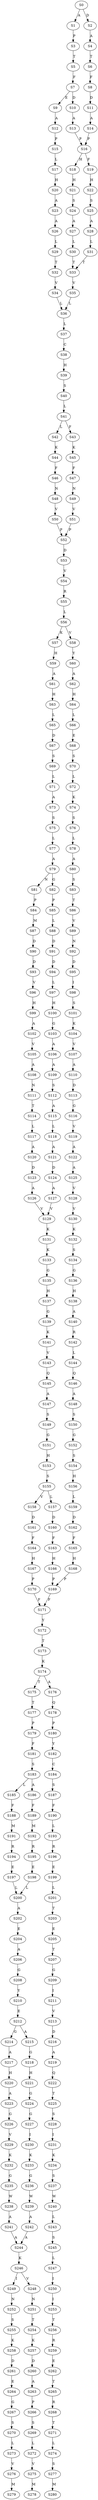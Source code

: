 strict digraph  {
	S0 -> S1 [ label = A ];
	S0 -> S2 [ label = D ];
	S1 -> S3 [ label = P ];
	S2 -> S4 [ label = A ];
	S3 -> S5 [ label = T ];
	S4 -> S6 [ label = T ];
	S5 -> S7 [ label = F ];
	S6 -> S8 [ label = F ];
	S7 -> S9 [ label = E ];
	S7 -> S10 [ label = D ];
	S8 -> S11 [ label = D ];
	S9 -> S12 [ label = A ];
	S10 -> S13 [ label = A ];
	S11 -> S14 [ label = A ];
	S12 -> S15 [ label = P ];
	S13 -> S16 [ label = P ];
	S14 -> S16 [ label = P ];
	S15 -> S17 [ label = L ];
	S16 -> S18 [ label = H ];
	S16 -> S19 [ label = F ];
	S17 -> S20 [ label = H ];
	S18 -> S21 [ label = H ];
	S19 -> S22 [ label = H ];
	S20 -> S23 [ label = A ];
	S21 -> S24 [ label = S ];
	S22 -> S25 [ label = S ];
	S23 -> S26 [ label = A ];
	S24 -> S27 [ label = A ];
	S25 -> S28 [ label = A ];
	S26 -> S29 [ label = L ];
	S27 -> S30 [ label = L ];
	S28 -> S31 [ label = L ];
	S29 -> S32 [ label = T ];
	S30 -> S33 [ label = T ];
	S31 -> S33 [ label = T ];
	S32 -> S34 [ label = V ];
	S33 -> S35 [ label = V ];
	S34 -> S36 [ label = L ];
	S35 -> S36 [ label = L ];
	S36 -> S37 [ label = L ];
	S37 -> S38 [ label = C ];
	S38 -> S39 [ label = H ];
	S39 -> S40 [ label = S ];
	S40 -> S41 [ label = L ];
	S41 -> S42 [ label = L ];
	S41 -> S43 [ label = F ];
	S42 -> S44 [ label = K ];
	S43 -> S45 [ label = K ];
	S44 -> S46 [ label = F ];
	S45 -> S47 [ label = F ];
	S46 -> S48 [ label = N ];
	S47 -> S49 [ label = N ];
	S48 -> S50 [ label = V ];
	S49 -> S51 [ label = V ];
	S50 -> S52 [ label = P ];
	S51 -> S52 [ label = P ];
	S52 -> S53 [ label = D ];
	S53 -> S54 [ label = V ];
	S54 -> S55 [ label = R ];
	S55 -> S56 [ label = L ];
	S56 -> S57 [ label = K ];
	S56 -> S58 [ label = V ];
	S57 -> S59 [ label = H ];
	S58 -> S60 [ label = Y ];
	S59 -> S61 [ label = A ];
	S60 -> S62 [ label = A ];
	S61 -> S63 [ label = H ];
	S62 -> S64 [ label = H ];
	S63 -> S65 [ label = L ];
	S64 -> S66 [ label = L ];
	S65 -> S67 [ label = D ];
	S66 -> S68 [ label = E ];
	S67 -> S69 [ label = S ];
	S68 -> S70 [ label = S ];
	S69 -> S71 [ label = L ];
	S70 -> S72 [ label = L ];
	S71 -> S73 [ label = A ];
	S72 -> S74 [ label = K ];
	S73 -> S75 [ label = S ];
	S74 -> S76 [ label = S ];
	S75 -> S77 [ label = L ];
	S76 -> S78 [ label = L ];
	S77 -> S79 [ label = A ];
	S78 -> S80 [ label = A ];
	S79 -> S81 [ label = N ];
	S79 -> S82 [ label = G ];
	S80 -> S83 [ label = S ];
	S81 -> S84 [ label = P ];
	S82 -> S85 [ label = P ];
	S83 -> S86 [ label = T ];
	S84 -> S87 [ label = M ];
	S85 -> S88 [ label = L ];
	S86 -> S89 [ label = V ];
	S87 -> S90 [ label = D ];
	S88 -> S91 [ label = D ];
	S89 -> S92 [ label = N ];
	S90 -> S93 [ label = D ];
	S91 -> S94 [ label = D ];
	S92 -> S95 [ label = D ];
	S93 -> S96 [ label = V ];
	S94 -> S97 [ label = L ];
	S95 -> S98 [ label = I ];
	S96 -> S99 [ label = H ];
	S97 -> S100 [ label = H ];
	S98 -> S101 [ label = S ];
	S99 -> S102 [ label = A ];
	S100 -> S103 [ label = G ];
	S101 -> S104 [ label = K ];
	S102 -> S105 [ label = V ];
	S103 -> S106 [ label = A ];
	S104 -> S107 [ label = V ];
	S105 -> S108 [ label = A ];
	S106 -> S109 [ label = A ];
	S107 -> S110 [ label = A ];
	S108 -> S111 [ label = N ];
	S109 -> S112 [ label = S ];
	S110 -> S113 [ label = D ];
	S111 -> S114 [ label = T ];
	S112 -> S115 [ label = A ];
	S113 -> S116 [ label = G ];
	S114 -> S117 [ label = L ];
	S115 -> S118 [ label = L ];
	S116 -> S119 [ label = V ];
	S117 -> S120 [ label = A ];
	S118 -> S121 [ label = A ];
	S119 -> S122 [ label = A ];
	S120 -> S123 [ label = D ];
	S121 -> S124 [ label = D ];
	S122 -> S125 [ label = A ];
	S123 -> S126 [ label = A ];
	S124 -> S127 [ label = A ];
	S125 -> S128 [ label = V ];
	S126 -> S129 [ label = V ];
	S127 -> S129 [ label = V ];
	S128 -> S130 [ label = V ];
	S129 -> S131 [ label = K ];
	S130 -> S132 [ label = K ];
	S131 -> S133 [ label = K ];
	S132 -> S134 [ label = S ];
	S133 -> S135 [ label = G ];
	S134 -> S136 [ label = G ];
	S135 -> S137 [ label = H ];
	S136 -> S138 [ label = H ];
	S137 -> S139 [ label = G ];
	S138 -> S140 [ label = A ];
	S139 -> S141 [ label = K ];
	S140 -> S142 [ label = R ];
	S141 -> S143 [ label = V ];
	S142 -> S144 [ label = L ];
	S143 -> S145 [ label = Q ];
	S144 -> S146 [ label = Q ];
	S145 -> S147 [ label = A ];
	S146 -> S148 [ label = A ];
	S147 -> S149 [ label = S ];
	S148 -> S150 [ label = S ];
	S149 -> S151 [ label = G ];
	S150 -> S152 [ label = G ];
	S151 -> S153 [ label = H ];
	S152 -> S154 [ label = S ];
	S153 -> S155 [ label = S ];
	S154 -> S156 [ label = H ];
	S155 -> S157 [ label = L ];
	S155 -> S158 [ label = V ];
	S156 -> S159 [ label = L ];
	S157 -> S160 [ label = D ];
	S158 -> S161 [ label = D ];
	S159 -> S162 [ label = D ];
	S160 -> S163 [ label = F ];
	S161 -> S164 [ label = F ];
	S162 -> S165 [ label = F ];
	S163 -> S166 [ label = H ];
	S164 -> S167 [ label = H ];
	S165 -> S168 [ label = H ];
	S166 -> S169 [ label = P ];
	S167 -> S170 [ label = P ];
	S168 -> S169 [ label = P ];
	S169 -> S171 [ label = F ];
	S170 -> S171 [ label = F ];
	S171 -> S172 [ label = Y ];
	S172 -> S173 [ label = T ];
	S173 -> S174 [ label = K ];
	S174 -> S175 [ label = T ];
	S174 -> S176 [ label = A ];
	S175 -> S177 [ label = T ];
	S176 -> S178 [ label = Q ];
	S177 -> S179 [ label = P ];
	S178 -> S180 [ label = P ];
	S179 -> S181 [ label = F ];
	S180 -> S182 [ label = Y ];
	S181 -> S183 [ label = S ];
	S182 -> S184 [ label = C ];
	S183 -> S185 [ label = L ];
	S183 -> S186 [ label = A ];
	S184 -> S187 [ label = S ];
	S185 -> S188 [ label = F ];
	S186 -> S189 [ label = F ];
	S187 -> S190 [ label = F ];
	S188 -> S191 [ label = M ];
	S189 -> S192 [ label = M ];
	S190 -> S193 [ label = L ];
	S191 -> S194 [ label = R ];
	S192 -> S195 [ label = R ];
	S193 -> S196 [ label = R ];
	S194 -> S197 [ label = E ];
	S195 -> S198 [ label = E ];
	S196 -> S199 [ label = E ];
	S197 -> S200 [ label = L ];
	S198 -> S200 [ label = L ];
	S199 -> S201 [ label = L ];
	S200 -> S202 [ label = A ];
	S201 -> S203 [ label = T ];
	S202 -> S204 [ label = E ];
	S203 -> S205 [ label = E ];
	S204 -> S206 [ label = A ];
	S205 -> S207 [ label = T ];
	S206 -> S208 [ label = G ];
	S207 -> S209 [ label = G ];
	S208 -> S210 [ label = Y ];
	S209 -> S211 [ label = I ];
	S210 -> S212 [ label = E ];
	S211 -> S213 [ label = V ];
	S212 -> S214 [ label = G ];
	S212 -> S215 [ label = A ];
	S213 -> S216 [ label = D ];
	S214 -> S217 [ label = A ];
	S215 -> S218 [ label = G ];
	S216 -> S219 [ label = A ];
	S217 -> S220 [ label = H ];
	S218 -> S221 [ label = H ];
	S219 -> S222 [ label = Q ];
	S220 -> S223 [ label = A ];
	S221 -> S224 [ label = G ];
	S222 -> S225 [ label = T ];
	S223 -> S226 [ label = G ];
	S224 -> S227 [ label = G ];
	S225 -> S228 [ label = S ];
	S226 -> S229 [ label = V ];
	S227 -> S230 [ label = I ];
	S228 -> S231 [ label = I ];
	S229 -> S232 [ label = K ];
	S230 -> S233 [ label = K ];
	S231 -> S234 [ label = K ];
	S232 -> S235 [ label = G ];
	S233 -> S236 [ label = G ];
	S234 -> S237 [ label = S ];
	S235 -> S238 [ label = W ];
	S236 -> S239 [ label = W ];
	S237 -> S240 [ label = W ];
	S238 -> S241 [ label = A ];
	S239 -> S242 [ label = A ];
	S240 -> S243 [ label = L ];
	S241 -> S244 [ label = A ];
	S242 -> S244 [ label = A ];
	S243 -> S245 [ label = S ];
	S244 -> S246 [ label = K ];
	S245 -> S247 [ label = L ];
	S246 -> S248 [ label = V ];
	S246 -> S249 [ label = I ];
	S247 -> S250 [ label = I ];
	S248 -> S251 [ label = N ];
	S249 -> S252 [ label = N ];
	S250 -> S253 [ label = I ];
	S251 -> S254 [ label = T ];
	S252 -> S255 [ label = S ];
	S253 -> S256 [ label = T ];
	S254 -> S257 [ label = K ];
	S255 -> S258 [ label = K ];
	S256 -> S259 [ label = R ];
	S257 -> S260 [ label = D ];
	S258 -> S261 [ label = D ];
	S259 -> S262 [ label = E ];
	S260 -> S263 [ label = A ];
	S261 -> S264 [ label = E ];
	S262 -> S265 [ label = T ];
	S263 -> S266 [ label = P ];
	S264 -> S267 [ label = G ];
	S265 -> S268 [ label = R ];
	S266 -> S269 [ label = S ];
	S267 -> S270 [ label = S ];
	S268 -> S271 [ label = T ];
	S269 -> S272 [ label = L ];
	S270 -> S273 [ label = L ];
	S271 -> S274 [ label = L ];
	S272 -> S275 [ label = V ];
	S273 -> S276 [ label = V ];
	S274 -> S277 [ label = S ];
	S275 -> S278 [ label = M ];
	S276 -> S279 [ label = M ];
	S277 -> S280 [ label = M ];
}
